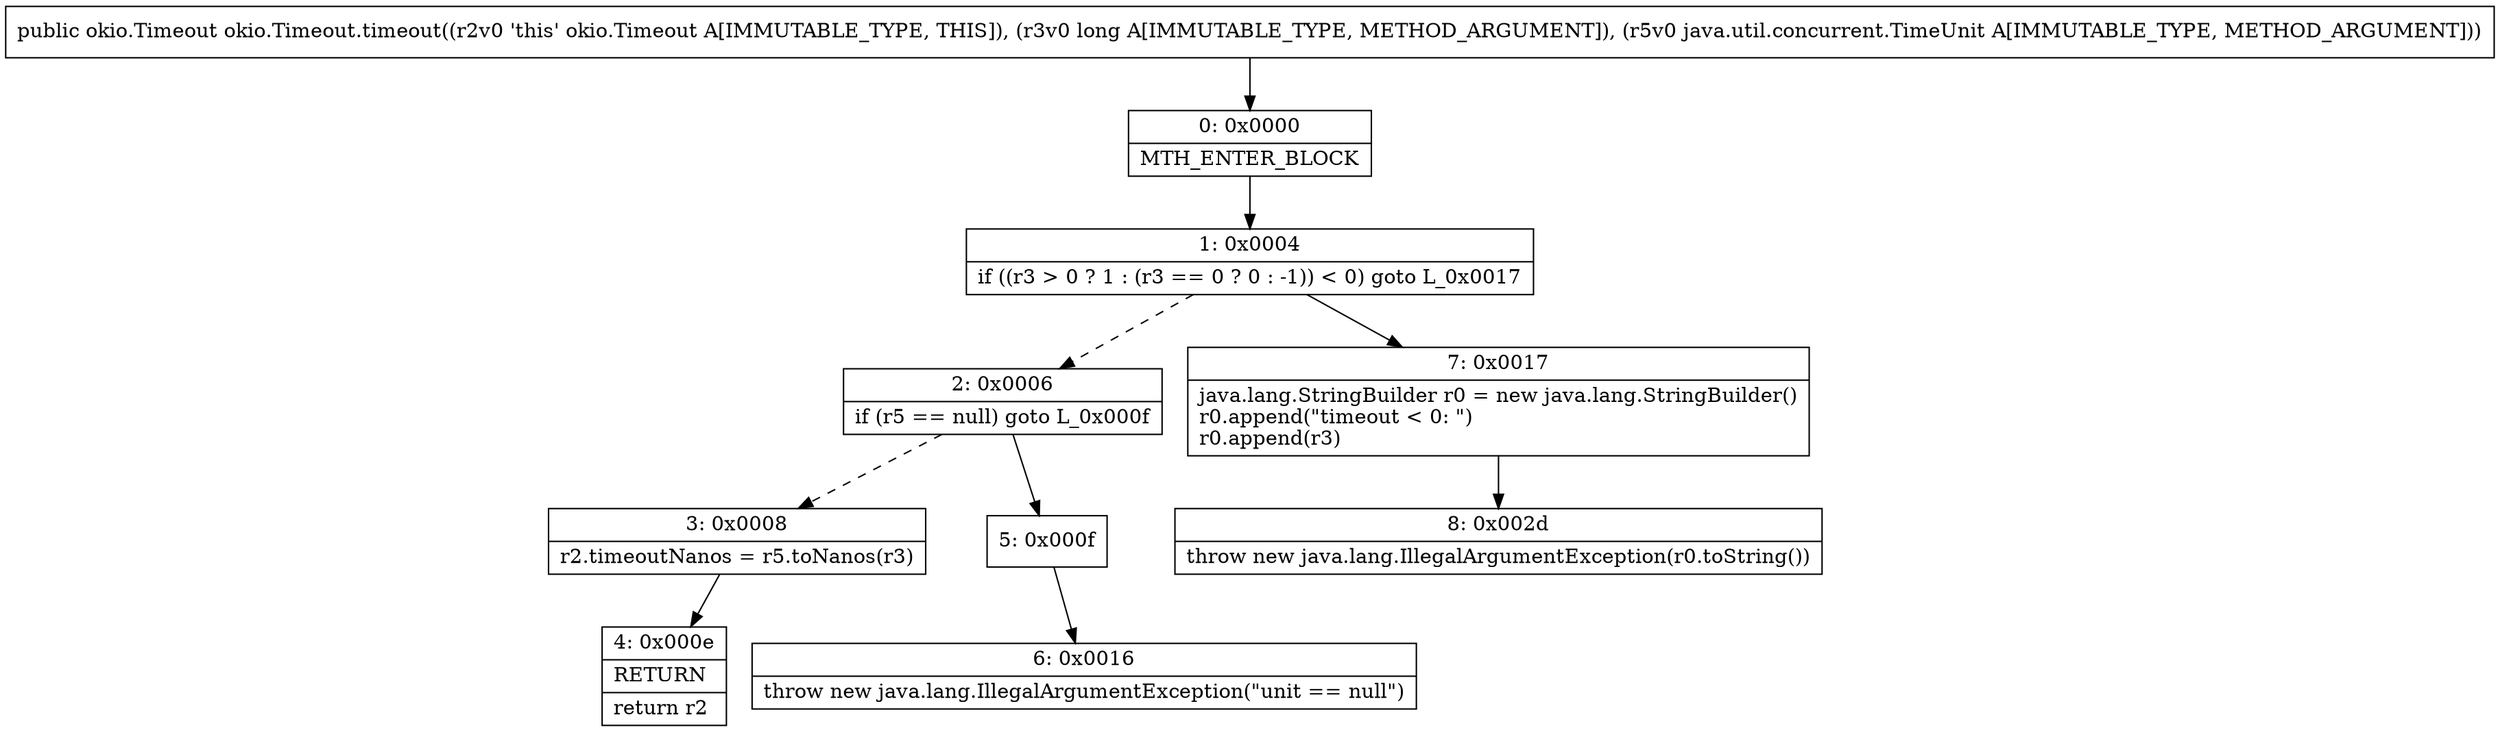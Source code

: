 digraph "CFG forokio.Timeout.timeout(JLjava\/util\/concurrent\/TimeUnit;)Lokio\/Timeout;" {
Node_0 [shape=record,label="{0\:\ 0x0000|MTH_ENTER_BLOCK\l}"];
Node_1 [shape=record,label="{1\:\ 0x0004|if ((r3 \> 0 ? 1 : (r3 == 0 ? 0 : \-1)) \< 0) goto L_0x0017\l}"];
Node_2 [shape=record,label="{2\:\ 0x0006|if (r5 == null) goto L_0x000f\l}"];
Node_3 [shape=record,label="{3\:\ 0x0008|r2.timeoutNanos = r5.toNanos(r3)\l}"];
Node_4 [shape=record,label="{4\:\ 0x000e|RETURN\l|return r2\l}"];
Node_5 [shape=record,label="{5\:\ 0x000f}"];
Node_6 [shape=record,label="{6\:\ 0x0016|throw new java.lang.IllegalArgumentException(\"unit == null\")\l}"];
Node_7 [shape=record,label="{7\:\ 0x0017|java.lang.StringBuilder r0 = new java.lang.StringBuilder()\lr0.append(\"timeout \< 0: \")\lr0.append(r3)\l}"];
Node_8 [shape=record,label="{8\:\ 0x002d|throw new java.lang.IllegalArgumentException(r0.toString())\l}"];
MethodNode[shape=record,label="{public okio.Timeout okio.Timeout.timeout((r2v0 'this' okio.Timeout A[IMMUTABLE_TYPE, THIS]), (r3v0 long A[IMMUTABLE_TYPE, METHOD_ARGUMENT]), (r5v0 java.util.concurrent.TimeUnit A[IMMUTABLE_TYPE, METHOD_ARGUMENT])) }"];
MethodNode -> Node_0;
Node_0 -> Node_1;
Node_1 -> Node_2[style=dashed];
Node_1 -> Node_7;
Node_2 -> Node_3[style=dashed];
Node_2 -> Node_5;
Node_3 -> Node_4;
Node_5 -> Node_6;
Node_7 -> Node_8;
}

